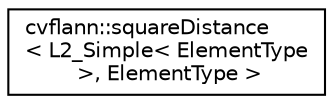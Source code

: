 digraph "Graphical Class Hierarchy"
{
 // LATEX_PDF_SIZE
  edge [fontname="Helvetica",fontsize="10",labelfontname="Helvetica",labelfontsize="10"];
  node [fontname="Helvetica",fontsize="10",shape=record];
  rankdir="LR";
  Node0 [label="cvflann::squareDistance\l\< L2_Simple\< ElementType\l \>, ElementType \>",height=0.2,width=0.4,color="black", fillcolor="white", style="filled",URL="$structcvflann_1_1square_distance_3_01_l2___simple_3_01_element_type_01_4_00_01_element_type_01_4.html",tooltip=" "];
}
